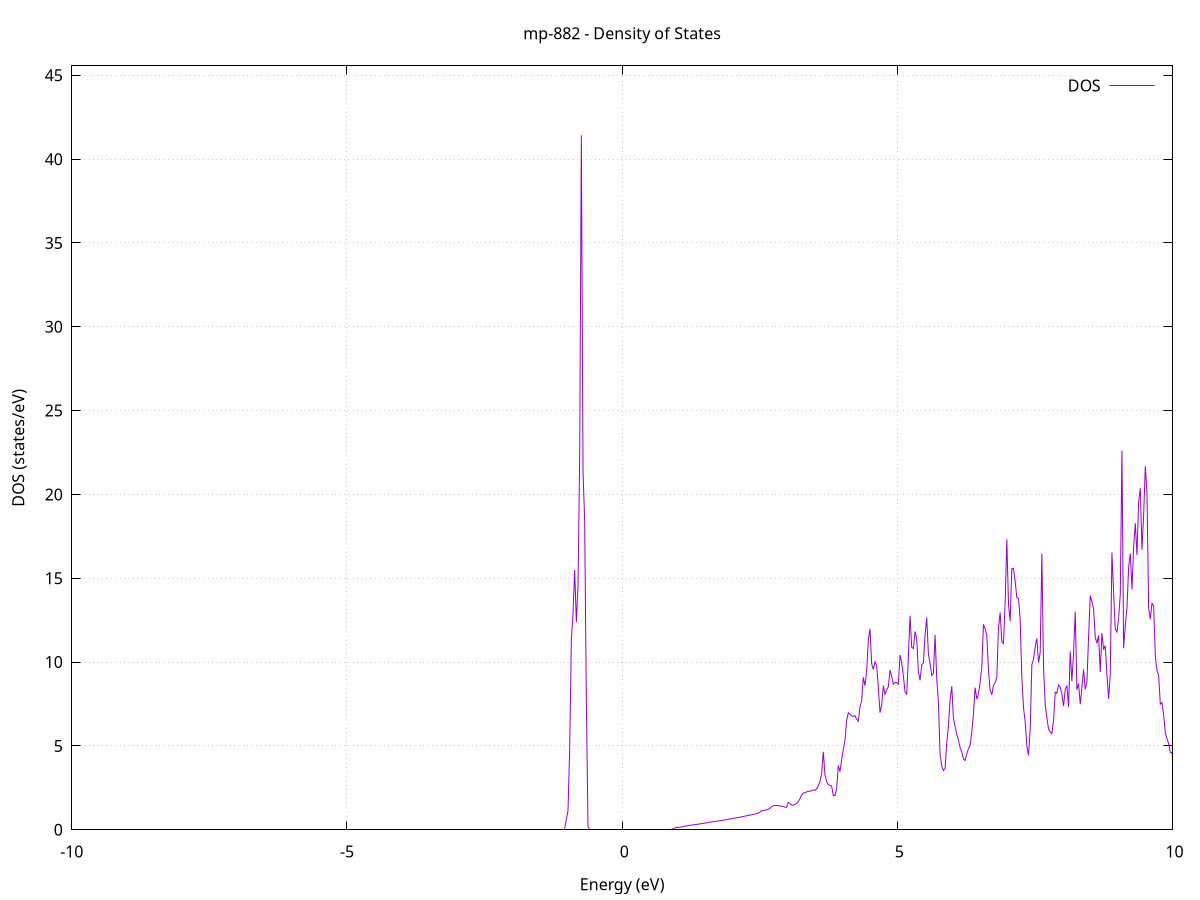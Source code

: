 set title 'mp-882 - Density of States'
set xlabel 'Energy (eV)'
set ylabel 'DOS (states/eV)'
set grid
set xrange [-10:10]
set yrange [0:45.562]
set xzeroaxis lt -1
set terminal png size 800,600
set output 'mp-882_dos_gnuplot.png'
plot '-' using 1:2 with lines title 'DOS'
-30.118800 0.000000
-30.088400 0.000000
-30.058100 0.000000
-30.027800 0.000000
-29.997500 0.000000
-29.967200 0.000000
-29.936900 0.000000
-29.906500 0.000000
-29.876200 0.000000
-29.845900 0.000000
-29.815600 0.000000
-29.785300 0.000000
-29.755000 0.000000
-29.724600 0.000000
-29.694300 0.000000
-29.664000 0.000000
-29.633700 0.000000
-29.603400 0.000000
-29.573000 0.000000
-29.542700 0.000000
-29.512400 0.000000
-29.482100 0.000000
-29.451800 0.000000
-29.421500 0.000000
-29.391100 0.000000
-29.360800 0.000000
-29.330500 0.000000
-29.300200 0.000000
-29.269900 0.000000
-29.239600 0.000000
-29.209200 0.000000
-29.178900 0.000000
-29.148600 0.000000
-29.118300 0.000000
-29.088000 0.000000
-29.057700 0.000000
-29.027300 0.000000
-28.997000 0.000000
-28.966700 0.000000
-28.936400 0.000000
-28.906100 0.000000
-28.875700 0.000000
-28.845400 0.000000
-28.815100 0.000000
-28.784800 0.000000
-28.754500 0.000000
-28.724200 0.000000
-28.693800 0.000000
-28.663500 0.000000
-28.633200 0.000000
-28.602900 0.000000
-28.572600 0.000000
-28.542300 0.000000
-28.511900 0.000000
-28.481600 0.000000
-28.451300 0.000000
-28.421000 0.000000
-28.390700 0.000000
-28.360400 0.000000
-28.330000 0.000000
-28.299700 0.000000
-28.269400 0.000000
-28.239100 0.000000
-28.208800 0.000000
-28.178500 0.000000
-28.148100 0.000000
-28.117800 0.000000
-28.087500 0.000000
-28.057200 0.000000
-28.026900 0.000000
-27.996500 0.000000
-27.966200 0.000000
-27.935900 0.000000
-27.905600 0.000000
-27.875300 0.000000
-27.845000 0.000000
-27.814600 0.000000
-27.784300 0.000000
-27.754000 0.000000
-27.723700 0.000000
-27.693400 0.000000
-27.663100 0.000000
-27.632700 0.000000
-27.602400 0.000000
-27.572100 0.000000
-27.541800 0.000000
-27.511500 0.000000
-27.481200 0.000000
-27.450800 0.000000
-27.420500 0.000000
-27.390200 0.000000
-27.359900 0.143800
-27.329600 3.372100
-27.299200 6.894200
-27.268900 27.564100
-27.238600 14.902000
-27.208300 4.280900
-27.178000 19.085400
-27.147700 45.513800
-27.117300 48.705500
-27.087000 83.078900
-27.056700 53.647200
-27.026400 33.225400
-26.996100 21.752500
-26.965800 40.371100
-26.935400 42.600500
-26.905100 41.628100
-26.874800 39.075900
-26.844500 74.163900
-26.814200 56.000100
-26.783900 85.892400
-26.753500 91.164200
-26.723200 67.051500
-26.692900 82.494100
-26.662600 81.341100
-26.632300 62.983200
-26.601900 30.416400
-26.571600 0.000000
-26.541300 0.000000
-26.511000 0.000000
-26.480700 0.000000
-26.450400 0.000000
-26.420000 0.000000
-26.389700 0.000000
-26.359400 0.000000
-26.329100 0.000000
-26.298800 0.000000
-26.268500 0.000000
-26.238100 0.000000
-26.207800 0.000000
-26.177500 0.000000
-26.147200 0.000000
-26.116900 0.000000
-26.086600 0.000000
-26.056200 0.000000
-26.025900 0.000000
-25.995600 0.000000
-25.965300 0.000000
-25.935000 0.000000
-25.904600 0.000000
-25.874300 0.000000
-25.844000 0.000000
-25.813700 0.000000
-25.783400 0.000000
-25.753100 0.000000
-25.722700 0.000000
-25.692400 0.000000
-25.662100 0.000000
-25.631800 0.000000
-25.601500 0.000000
-25.571200 0.000000
-25.540800 0.000000
-25.510500 0.000000
-25.480200 0.000000
-25.449900 0.000000
-25.419600 0.000000
-25.389300 0.000000
-25.358900 0.000000
-25.328600 0.000000
-25.298300 0.000000
-25.268000 0.000000
-25.237700 0.000000
-25.207400 0.000000
-25.177000 0.000000
-25.146700 0.000000
-25.116400 0.000000
-25.086100 0.000000
-25.055800 0.000000
-25.025400 0.000000
-24.995100 0.000000
-24.964800 0.000000
-24.934500 0.000000
-24.904200 0.000000
-24.873900 0.000000
-24.843500 0.000000
-24.813200 0.000000
-24.782900 0.000000
-24.752600 0.000000
-24.722300 0.000000
-24.692000 0.000000
-24.661600 0.000000
-24.631300 0.000000
-24.601000 0.000000
-24.570700 0.000000
-24.540400 0.000000
-24.510100 0.000000
-24.479700 0.000000
-24.449400 0.000000
-24.419100 0.000000
-24.388800 0.000000
-24.358500 0.000000
-24.328100 0.000000
-24.297800 0.000000
-24.267500 0.000000
-24.237200 0.000000
-24.206900 0.000000
-24.176600 0.000000
-24.146200 0.000000
-24.115900 0.000000
-24.085600 0.000000
-24.055300 0.000000
-24.025000 0.000000
-23.994700 0.000000
-23.964300 0.000000
-23.934000 0.000000
-23.903700 0.000000
-23.873400 0.000000
-23.843100 0.000000
-23.812800 0.000000
-23.782400 0.000000
-23.752100 0.000000
-23.721800 0.000000
-23.691500 0.000000
-23.661200 0.000000
-23.630800 0.000000
-23.600500 0.000000
-23.570200 0.000000
-23.539900 0.000000
-23.509600 0.000000
-23.479300 0.000000
-23.448900 0.000000
-23.418600 0.000000
-23.388300 0.000000
-23.358000 0.000000
-23.327700 0.000000
-23.297400 0.000000
-23.267000 0.000000
-23.236700 0.000000
-23.206400 0.000000
-23.176100 0.000000
-23.145800 0.000000
-23.115500 0.000000
-23.085100 0.000000
-23.054800 0.000000
-23.024500 0.000000
-22.994200 0.000000
-22.963900 0.000000
-22.933600 0.000000
-22.903200 0.000000
-22.872900 0.000000
-22.842600 0.000000
-22.812300 0.000000
-22.782000 0.000000
-22.751600 0.000000
-22.721300 0.000000
-22.691000 0.000000
-22.660700 0.000000
-22.630400 0.000000
-22.600100 0.000000
-22.569700 0.000000
-22.539400 0.000000
-22.509100 0.000000
-22.478800 0.000000
-22.448500 0.000000
-22.418200 0.000000
-22.387800 0.000000
-22.357500 0.000000
-22.327200 0.000000
-22.296900 0.000000
-22.266600 0.000000
-22.236300 0.000000
-22.205900 0.000000
-22.175600 0.000000
-22.145300 0.000000
-22.115000 0.000000
-22.084700 0.000000
-22.054300 0.000000
-22.024000 0.000000
-21.993700 0.000000
-21.963400 0.000000
-21.933100 0.000000
-21.902800 0.000000
-21.872400 0.000000
-21.842100 0.000000
-21.811800 0.000000
-21.781500 0.000000
-21.751200 0.000000
-21.720900 0.000000
-21.690500 0.000000
-21.660200 0.000000
-21.629900 0.000000
-21.599600 0.000000
-21.569300 0.000000
-21.539000 0.000000
-21.508600 0.000000
-21.478300 0.000000
-21.448000 0.000000
-21.417700 0.000000
-21.387400 0.000000
-21.357000 0.000000
-21.326700 0.000000
-21.296400 0.000000
-21.266100 0.000000
-21.235800 0.000000
-21.205500 0.000000
-21.175100 0.000000
-21.144800 0.000000
-21.114500 0.000000
-21.084200 0.000000
-21.053900 0.000000
-21.023600 0.000000
-20.993200 0.000000
-20.962900 0.000000
-20.932600 0.000000
-20.902300 0.000000
-20.872000 0.000000
-20.841700 0.000000
-20.811300 0.000000
-20.781000 0.000000
-20.750700 0.000000
-20.720400 0.000000
-20.690100 0.000000
-20.659700 0.000000
-20.629400 0.000000
-20.599100 0.000000
-20.568800 0.000000
-20.538500 0.000000
-20.508200 0.000000
-20.477800 0.000000
-20.447500 0.000000
-20.417200 0.000000
-20.386900 0.000000
-20.356600 0.000000
-20.326300 0.000000
-20.295900 0.000000
-20.265600 0.000000
-20.235300 0.000000
-20.205000 0.000000
-20.174700 0.000000
-20.144400 0.000000
-20.114000 0.000000
-20.083700 0.000000
-20.053400 0.000000
-20.023100 0.000000
-19.992800 0.000000
-19.962500 0.000000
-19.932100 0.000000
-19.901800 0.000000
-19.871500 0.000000
-19.841200 0.000000
-19.810900 0.000000
-19.780500 0.000000
-19.750200 0.000000
-19.719900 0.000000
-19.689600 0.000000
-19.659300 0.000000
-19.629000 0.000000
-19.598600 0.000000
-19.568300 0.000000
-19.538000 0.000000
-19.507700 0.000000
-19.477400 0.000000
-19.447100 0.000000
-19.416700 0.000000
-19.386400 0.000000
-19.356100 0.000000
-19.325800 0.000000
-19.295500 0.000000
-19.265200 0.000000
-19.234800 0.000000
-19.204500 0.000000
-19.174200 0.000000
-19.143900 0.000000
-19.113600 0.000000
-19.083200 0.000000
-19.052900 0.000000
-19.022600 0.000000
-18.992300 0.000000
-18.962000 0.000000
-18.931700 0.000000
-18.901300 0.000000
-18.871000 0.000000
-18.840700 0.000000
-18.810400 0.000000
-18.780100 0.000000
-18.749800 0.000000
-18.719400 0.000000
-18.689100 0.000000
-18.658800 0.000000
-18.628500 0.000000
-18.598200 0.000000
-18.567900 0.000000
-18.537500 0.000000
-18.507200 0.000000
-18.476900 0.000000
-18.446600 0.000000
-18.416300 0.000000
-18.385900 0.000000
-18.355600 0.000000
-18.325300 0.000000
-18.295000 0.000000
-18.264700 0.000000
-18.234400 0.000000
-18.204000 0.000000
-18.173700 0.000000
-18.143400 0.000000
-18.113100 0.000000
-18.082800 0.000000
-18.052500 0.000000
-18.022100 0.000000
-17.991800 0.000000
-17.961500 0.000000
-17.931200 0.000000
-17.900900 0.000000
-17.870600 0.000000
-17.840200 0.000000
-17.809900 0.000000
-17.779600 0.000000
-17.749300 0.000000
-17.719000 0.000000
-17.688600 0.000000
-17.658300 0.000000
-17.628000 0.000000
-17.597700 0.000000
-17.567400 0.000000
-17.537100 0.000000
-17.506700 0.000000
-17.476400 0.000000
-17.446100 0.000000
-17.415800 0.000000
-17.385500 0.000000
-17.355200 0.000000
-17.324800 0.000000
-17.294500 0.000000
-17.264200 0.000000
-17.233900 0.000000
-17.203600 0.000000
-17.173300 0.000000
-17.142900 0.000000
-17.112600 0.000000
-17.082300 0.000000
-17.052000 0.000000
-17.021700 0.000000
-16.991400 0.000000
-16.961000 0.000000
-16.930700 0.000000
-16.900400 0.000000
-16.870100 0.000000
-16.839800 0.000000
-16.809400 0.000000
-16.779100 0.000000
-16.748800 0.000000
-16.718500 0.000000
-16.688200 0.000000
-16.657900 0.000000
-16.627500 0.000000
-16.597200 0.000000
-16.566900 0.000000
-16.536600 0.000000
-16.506300 0.000000
-16.476000 0.000000
-16.445600 0.000000
-16.415300 0.000000
-16.385000 0.000000
-16.354700 0.000000
-16.324400 0.000000
-16.294100 0.000000
-16.263700 0.000000
-16.233400 0.000000
-16.203100 0.000000
-16.172800 0.000000
-16.142500 0.000000
-16.112100 0.000000
-16.081800 0.000000
-16.051500 0.000000
-16.021200 0.000000
-15.990900 0.000000
-15.960600 0.000000
-15.930200 0.000000
-15.899900 0.000000
-15.869600 0.000000
-15.839300 0.000000
-15.809000 0.000000
-15.778700 0.000000
-15.748300 0.000000
-15.718000 0.000000
-15.687700 0.000000
-15.657400 0.000000
-15.627100 0.000000
-15.596800 0.000000
-15.566400 0.000000
-15.536100 0.000000
-15.505800 0.000000
-15.475500 0.000000
-15.445200 0.000000
-15.414800 0.000000
-15.384500 0.000000
-15.354200 0.000000
-15.323900 0.000000
-15.293600 0.000000
-15.263300 0.000000
-15.232900 0.000000
-15.202600 0.000000
-15.172300 0.000000
-15.142000 0.000000
-15.111700 0.000000
-15.081400 0.000000
-15.051000 0.000000
-15.020700 0.000000
-14.990400 0.000000
-14.960100 0.000000
-14.929800 0.000000
-14.899500 0.000000
-14.869100 0.000000
-14.838800 0.000000
-14.808500 0.000000
-14.778200 0.000000
-14.747900 0.000000
-14.717500 0.000000
-14.687200 0.000000
-14.656900 0.000000
-14.626600 0.000000
-14.596300 0.000000
-14.566000 0.000000
-14.535600 0.000000
-14.505300 0.000000
-14.475000 0.000000
-14.444700 0.000000
-14.414400 0.000000
-14.384100 22.836700
-14.353700 0.000000
-14.323400 0.000000
-14.293100 0.000000
-14.262800 0.000000
-14.232500 0.000000
-14.202200 0.000000
-14.171800 0.000000
-14.141500 0.000000
-14.111200 0.000000
-14.080900 0.000000
-14.050600 0.000000
-14.020300 0.000000
-13.989900 0.000000
-13.959600 0.000000
-13.929300 0.000000
-13.899000 0.000000
-13.868700 0.000000
-13.838300 0.000000
-13.808000 0.000000
-13.777700 0.000000
-13.747400 0.000000
-13.717100 0.000000
-13.686800 0.000000
-13.656400 0.000000
-13.626100 0.000000
-13.595800 0.000000
-13.565500 0.000000
-13.535200 0.000000
-13.504900 0.000000
-13.474500 0.000000
-13.444200 0.000000
-13.413900 0.000000
-13.383600 0.000000
-13.353300 0.000000
-13.323000 0.000000
-13.292600 0.000000
-13.262300 0.000000
-13.232000 0.000000
-13.201700 0.000000
-13.171400 0.000000
-13.141000 0.000000
-13.110700 0.000000
-13.080400 0.000000
-13.050100 0.000000
-13.019800 0.000000
-12.989500 0.000000
-12.959100 0.000000
-12.928800 0.000000
-12.898500 0.000000
-12.868200 0.000000
-12.837900 0.000000
-12.807600 0.000000
-12.777200 0.000000
-12.746900 0.000000
-12.716600 0.000000
-12.686300 0.000000
-12.656000 0.000000
-12.625700 0.000000
-12.595300 0.000000
-12.565000 0.000000
-12.534700 0.000000
-12.504400 0.000000
-12.474100 0.000000
-12.443700 0.000000
-12.413400 0.000000
-12.383100 0.000000
-12.352800 0.000000
-12.322500 0.000000
-12.292200 0.000000
-12.261800 0.000000
-12.231500 0.000000
-12.201200 0.000000
-12.170900 0.000000
-12.140600 0.000000
-12.110300 0.000000
-12.079900 0.000000
-12.049600 0.000000
-12.019300 0.000000
-11.989000 0.000000
-11.958700 0.000000
-11.928400 0.000000
-11.898000 0.000000
-11.867700 0.000000
-11.837400 0.000000
-11.807100 0.000000
-11.776800 0.000000
-11.746500 0.000000
-11.716100 0.000000
-11.685800 0.000000
-11.655500 0.000000
-11.625200 0.000000
-11.594900 0.000000
-11.564500 0.000000
-11.534200 0.000000
-11.503900 0.000000
-11.473600 0.000000
-11.443300 0.000000
-11.413000 0.000000
-11.382600 0.000000
-11.352300 0.000000
-11.322000 0.000000
-11.291700 0.000000
-11.261400 0.000000
-11.231100 0.000000
-11.200700 0.000000
-11.170400 0.000000
-11.140100 0.000000
-11.109800 0.000000
-11.079500 0.000000
-11.049200 0.000000
-11.018800 0.000000
-10.988500 0.000000
-10.958200 0.000000
-10.927900 0.000000
-10.897600 0.000000
-10.867200 0.000000
-10.836900 0.000000
-10.806600 0.000000
-10.776300 0.000000
-10.746000 0.000000
-10.715700 0.000000
-10.685300 0.000000
-10.655000 0.000000
-10.624700 0.000000
-10.594400 0.000000
-10.564100 0.000000
-10.533800 0.000000
-10.503400 0.000000
-10.473100 0.000000
-10.442800 0.000000
-10.412500 0.000000
-10.382200 0.000000
-10.351900 0.000000
-10.321500 0.000000
-10.291200 0.000000
-10.260900 0.000000
-10.230600 0.000000
-10.200300 0.000000
-10.169900 0.000000
-10.139600 0.000000
-10.109300 0.000000
-10.079000 0.000000
-10.048700 0.000000
-10.018400 0.000000
-9.988000 0.000000
-9.957700 0.000000
-9.927400 0.000000
-9.897100 0.000000
-9.866800 0.000000
-9.836500 0.000000
-9.806100 0.000000
-9.775800 0.000000
-9.745500 0.000000
-9.715200 0.000000
-9.684900 0.000000
-9.654600 0.000000
-9.624200 0.000000
-9.593900 0.000000
-9.563600 0.000000
-9.533300 0.000000
-9.503000 0.000000
-9.472600 0.000000
-9.442300 0.000000
-9.412000 0.000000
-9.381700 0.000000
-9.351400 0.000000
-9.321100 0.000000
-9.290700 0.000000
-9.260400 0.000000
-9.230100 0.000000
-9.199800 0.000000
-9.169500 0.000000
-9.139200 0.000000
-9.108800 0.000000
-9.078500 0.000000
-9.048200 0.000000
-9.017900 0.000000
-8.987600 0.000000
-8.957300 0.000000
-8.926900 0.000000
-8.896600 0.000000
-8.866300 0.000000
-8.836000 0.000000
-8.805700 0.000000
-8.775400 0.000000
-8.745000 0.000000
-8.714700 0.000000
-8.684400 0.000000
-8.654100 0.000000
-8.623800 0.000000
-8.593400 0.000000
-8.563100 0.000000
-8.532800 0.000000
-8.502500 0.000000
-8.472200 0.000000
-8.441900 0.000000
-8.411500 0.000000
-8.381200 0.000000
-8.350900 0.000000
-8.320600 0.000000
-8.290300 0.000000
-8.260000 0.000000
-8.229600 0.000000
-8.199300 0.000000
-8.169000 0.000000
-8.138700 0.000000
-8.108400 0.000000
-8.078100 0.000000
-8.047700 0.000000
-8.017400 0.000000
-7.987100 0.000000
-7.956800 0.000000
-7.926500 0.000000
-7.896100 0.000000
-7.865800 0.000000
-7.835500 0.000000
-7.805200 0.000000
-7.774900 0.000000
-7.744600 0.000000
-7.714200 0.000000
-7.683900 0.000000
-7.653600 0.000000
-7.623300 0.000000
-7.593000 0.000000
-7.562700 0.000000
-7.532300 0.000000
-7.502000 0.000000
-7.471700 0.000000
-7.441400 0.000000
-7.411100 0.000000
-7.380800 0.000000
-7.350400 0.000000
-7.320100 0.000000
-7.289800 0.000000
-7.259500 0.000000
-7.229200 0.000000
-7.198800 0.000000
-7.168500 0.000000
-7.138200 0.000000
-7.107900 0.000000
-7.077600 0.000000
-7.047300 0.000000
-7.016900 0.000000
-6.986600 0.000000
-6.956300 0.000000
-6.926000 0.000000
-6.895700 0.000000
-6.865400 0.000000
-6.835000 0.000000
-6.804700 0.000000
-6.774400 0.000000
-6.744100 0.000000
-6.713800 0.000000
-6.683500 0.000000
-6.653100 0.000000
-6.622800 0.000000
-6.592500 0.000000
-6.562200 0.000000
-6.531900 0.000000
-6.501500 0.000000
-6.471200 0.000000
-6.440900 0.000000
-6.410600 0.000000
-6.380300 0.000000
-6.350000 0.000000
-6.319600 0.000000
-6.289300 0.000000
-6.259000 0.000000
-6.228700 0.000000
-6.198400 0.000000
-6.168100 0.000000
-6.137700 0.000000
-6.107400 0.000000
-6.077100 0.000000
-6.046800 0.000000
-6.016500 0.000000
-5.986200 0.000000
-5.955800 0.000000
-5.925500 0.000000
-5.895200 0.000000
-5.864900 0.000000
-5.834600 0.000000
-5.804300 0.000000
-5.773900 0.000000
-5.743600 0.000000
-5.713300 0.000000
-5.683000 0.000000
-5.652700 0.000000
-5.622300 0.000000
-5.592000 0.000000
-5.561700 0.000000
-5.531400 0.000000
-5.501100 0.000000
-5.470800 0.000000
-5.440400 0.000000
-5.410100 0.000000
-5.379800 0.000000
-5.349500 0.000000
-5.319200 0.000000
-5.288900 0.000000
-5.258500 0.000000
-5.228200 0.000000
-5.197900 0.000000
-5.167600 0.000000
-5.137300 0.000000
-5.107000 0.000000
-5.076600 0.000000
-5.046300 0.000000
-5.016000 0.000000
-4.985700 0.000000
-4.955400 0.000000
-4.925000 0.000000
-4.894700 0.000000
-4.864400 0.000000
-4.834100 0.000000
-4.803800 0.000000
-4.773500 0.000000
-4.743100 0.000000
-4.712800 0.000000
-4.682500 0.000000
-4.652200 0.000000
-4.621900 0.000000
-4.591600 0.000000
-4.561200 0.000000
-4.530900 0.000000
-4.500600 0.000000
-4.470300 0.000000
-4.440000 0.000000
-4.409700 0.000000
-4.379300 0.000000
-4.349000 0.000000
-4.318700 0.000000
-4.288400 0.000000
-4.258100 0.000000
-4.227700 0.000000
-4.197400 0.000000
-4.167100 0.000000
-4.136800 0.000000
-4.106500 0.000000
-4.076200 0.000000
-4.045800 0.000000
-4.015500 0.000000
-3.985200 0.000000
-3.954900 0.000000
-3.924600 0.000000
-3.894300 0.000000
-3.863900 0.000000
-3.833600 0.000000
-3.803300 0.000000
-3.773000 0.000000
-3.742700 0.000000
-3.712400 0.000000
-3.682000 0.000000
-3.651700 0.000000
-3.621400 0.000000
-3.591100 0.000000
-3.560800 0.000000
-3.530400 0.000000
-3.500100 0.000000
-3.469800 0.000000
-3.439500 0.000000
-3.409200 0.000000
-3.378900 0.000000
-3.348500 0.000000
-3.318200 0.000000
-3.287900 0.000000
-3.257600 0.000000
-3.227300 0.000000
-3.197000 0.000000
-3.166600 0.000000
-3.136300 0.000000
-3.106000 0.000000
-3.075700 0.000000
-3.045400 0.000000
-3.015100 0.000000
-2.984700 0.000000
-2.954400 0.000000
-2.924100 0.000000
-2.893800 0.000000
-2.863500 0.000000
-2.833200 0.000000
-2.802800 0.000000
-2.772500 0.000000
-2.742200 0.000000
-2.711900 0.000000
-2.681600 0.000000
-2.651200 0.000000
-2.620900 0.000000
-2.590600 0.000000
-2.560300 0.000000
-2.530000 0.000000
-2.499700 0.000000
-2.469300 0.000000
-2.439000 0.000000
-2.408700 0.000000
-2.378400 0.000000
-2.348100 0.000000
-2.317800 0.000000
-2.287400 0.000000
-2.257100 0.000000
-2.226800 0.000000
-2.196500 0.000000
-2.166200 0.000000
-2.135900 0.000000
-2.105500 0.000000
-2.075200 0.000000
-2.044900 0.000000
-2.014600 0.000000
-1.984300 0.000000
-1.953900 0.000000
-1.923600 0.000000
-1.893300 0.000000
-1.863000 0.000000
-1.832700 0.000000
-1.802400 0.000000
-1.772000 0.000000
-1.741700 0.000000
-1.711400 0.000000
-1.681100 0.000000
-1.650800 0.000000
-1.620500 0.000000
-1.590100 0.000000
-1.559800 0.000000
-1.529500 0.000000
-1.499200 0.000000
-1.468900 0.000000
-1.438600 0.000000
-1.408200 0.000000
-1.377900 0.000000
-1.347600 0.000000
-1.317300 0.000000
-1.287000 0.000000
-1.256600 0.000000
-1.226300 0.000000
-1.196000 0.000000
-1.165700 0.000000
-1.135400 0.000000
-1.105100 0.000000
-1.074700 0.000000
-1.044400 0.000000
-1.014100 0.616900
-0.983800 1.132000
-0.953500 4.761400
-0.923200 11.331400
-0.892800 12.870900
-0.862500 15.493000
-0.832200 12.386600
-0.801900 14.550700
-0.771600 22.221100
-0.741300 41.420000
-0.710900 21.366000
-0.680600 18.404200
-0.650300 7.629700
-0.620000 0.199600
-0.589700 0.000000
-0.559400 0.000000
-0.529000 0.000000
-0.498700 0.000000
-0.468400 0.000000
-0.438100 0.000000
-0.407800 0.000000
-0.377400 0.000000
-0.347100 0.000000
-0.316800 0.000000
-0.286500 0.000000
-0.256200 0.000000
-0.225900 0.000000
-0.195500 0.000000
-0.165200 0.000000
-0.134900 0.000000
-0.104600 0.000000
-0.074300 0.000000
-0.044000 0.000000
-0.013600 0.000000
0.016700 0.000000
0.047000 0.000000
0.077300 0.000000
0.107600 0.000000
0.137900 0.000000
0.168300 0.000000
0.198600 0.000000
0.228900 0.000000
0.259200 0.000000
0.289500 0.000000
0.319900 0.000000
0.350200 0.000000
0.380500 0.000000
0.410800 0.000000
0.441100 0.000000
0.471400 0.000000
0.501800 0.000000
0.532100 0.000000
0.562400 0.000000
0.592700 0.000000
0.623000 0.000000
0.653300 0.000000
0.683700 0.000000
0.714000 0.000000
0.744300 0.000000
0.774600 0.000000
0.804900 0.000000
0.835200 0.000000
0.865600 0.004000
0.895900 0.022500
0.926200 0.056200
0.956500 0.103100
0.986800 0.135900
1.017200 0.148000
1.047500 0.150600
1.077800 0.168200
1.108100 0.187800
1.138400 0.208200
1.168700 0.229400
1.199100 0.250300
1.229400 0.267500
1.259700 0.279600
1.290000 0.291800
1.320300 0.304700
1.350600 0.318800
1.381000 0.334100
1.411300 0.349600
1.441600 0.365200
1.471900 0.380800
1.502200 0.396900
1.532500 0.414400
1.562900 0.432900
1.593200 0.451000
1.623500 0.465000
1.653800 0.479300
1.684100 0.494100
1.714500 0.509000
1.744800 0.523700
1.775100 0.538300
1.805400 0.554100
1.835700 0.571200
1.866000 0.589300
1.896400 0.607200
1.926700 0.625400
1.957000 0.643700
1.987300 0.662400
2.017600 0.680800
2.047900 0.698300
2.078300 0.715200
2.108600 0.733400
2.138900 0.751900
2.169200 0.771400
2.199500 0.791700
2.229800 0.812400
2.260200 0.833400
2.290500 0.854100
2.320800 0.874800
2.351100 0.895800
2.381400 0.917300
2.411700 0.939700
2.442100 0.964500
2.472400 0.989200
2.502700 1.050700
2.533000 1.142600
2.563300 1.137800
2.593700 1.164300
2.624000 1.191400
2.654300 1.218700
2.684600 1.277600
2.714900 1.380900
2.745200 1.428500
2.775600 1.449700
2.805900 1.450400
2.836200 1.442800
2.866500 1.427200
2.896800 1.401900
2.927100 1.378400
2.957500 1.356600
2.987800 1.331000
3.018100 1.635500
3.048400 1.574900
3.078700 1.465300
3.109000 1.467000
3.139400 1.502700
3.169700 1.574500
3.200000 1.676300
3.230300 1.847700
3.260600 2.069800
3.291000 2.187800
3.321300 2.209400
3.351600 2.257900
3.381900 2.293100
3.412200 2.296800
3.442500 2.334200
3.472900 2.373000
3.503200 2.346800
3.533500 2.442000
3.563800 2.615300
3.594100 2.878100
3.624400 3.339000
3.654800 4.648500
3.685100 3.279600
3.715400 2.887700
3.745700 2.690200
3.776000 2.644500
3.806300 2.609900
3.836700 2.033400
3.867000 2.045900
3.897300 2.437200
3.927600 3.828600
3.957900 3.467100
3.988300 4.183000
4.018600 4.791500
4.048900 5.325000
4.079200 6.508500
4.109500 6.980100
4.139800 6.897000
4.170200 6.788300
4.200500 6.768200
4.230800 6.805400
4.261100 6.594900
4.291400 6.478700
4.321700 7.333200
4.352100 7.709400
4.382400 9.092000
4.412700 8.589000
4.443000 9.498000
4.473300 11.325300
4.503600 11.981400
4.534000 9.894700
4.564300 9.560700
4.594600 10.018100
4.624900 9.786800
4.655200 8.479000
4.685600 6.987800
4.715900 7.446800
4.746200 8.600700
4.776500 8.057200
4.806800 8.343200
4.837100 8.536800
4.867500 9.526900
4.897800 9.153700
4.928100 8.680000
4.958400 8.797200
4.988700 8.784500
5.019000 8.693400
5.049400 10.422000
5.079700 9.962200
5.110000 9.162800
5.140300 8.211700
5.170600 8.085700
5.200900 10.308900
5.231300 12.764100
5.261600 10.883900
5.291900 10.808500
5.322200 11.825200
5.352500 11.363700
5.382800 9.441700
5.413200 8.915000
5.443500 9.825000
5.473800 9.957600
5.504100 11.603500
5.534400 12.660400
5.564800 10.474900
5.595100 9.901700
5.625400 9.202000
5.655700 9.332300
5.686000 11.622200
5.716300 9.010100
5.746700 7.622800
5.777000 4.513800
5.807300 3.787200
5.837600 3.539000
5.867900 3.651000
5.898200 5.177900
5.928600 6.180500
5.958900 7.742700
5.989200 8.553900
6.019500 6.641100
6.049800 6.171100
6.080100 5.684000
6.110500 5.353700
6.140800 4.896800
6.171100 4.624600
6.201400 4.222500
6.231700 4.133900
6.262100 4.515800
6.292400 4.842500
6.322700 5.039400
6.353000 5.861100
6.383300 6.905700
6.413600 8.474200
6.444000 7.796800
6.474300 8.127300
6.504600 8.770500
6.534900 9.714500
6.565200 12.253100
6.595500 11.987400
6.625900 11.577200
6.656200 9.494300
6.686500 8.325300
6.716800 8.048700
6.747100 8.624700
6.777400 8.769500
6.807800 9.091100
6.838100 12.023800
6.868400 12.956000
6.898700 11.203000
6.929000 11.112100
6.959400 13.601100
6.989700 17.329800
7.020000 13.458000
7.050300 12.439300
7.080600 15.573700
7.110900 15.599400
7.141300 14.807100
7.171600 13.848600
7.201900 13.812400
7.232200 12.513500
7.262500 9.078200
7.292800 7.293000
7.323200 6.432300
7.353500 5.028700
7.383800 4.426200
7.414100 5.963700
7.444400 9.834600
7.474700 10.193600
7.505100 10.906000
7.535400 11.413700
7.565700 9.971500
7.596000 10.564400
7.626300 16.465000
7.656700 9.719400
7.687000 7.480600
7.717300 6.694100
7.747600 6.008200
7.777900 5.846700
7.808200 5.733500
7.838600 6.485500
7.868900 8.209500
7.899200 8.138200
7.929500 8.633700
7.959800 8.505400
7.990100 8.089000
8.020500 7.385600
8.050800 8.360000
8.081100 8.601700
8.111400 7.327100
8.141700 10.642000
8.172000 8.859500
8.202400 10.548600
8.232700 13.006100
8.263000 8.347400
8.293300 8.734300
8.323600 7.485500
8.353900 8.503100
8.384300 9.566100
8.414600 8.382000
8.444900 8.789200
8.475200 11.493400
8.505500 13.971500
8.535900 13.608400
8.566200 13.189300
8.596500 11.498200
8.626800 11.122800
8.657100 11.586000
8.687400 9.404700
8.717800 11.735300
8.748100 10.748400
8.778400 10.985200
8.808700 9.209900
8.839000 7.820200
8.869300 9.265300
8.899700 16.529600
8.930000 14.123800
8.960300 11.971800
8.990600 11.791300
9.020900 12.619300
9.051200 14.029200
9.081600 22.614100
9.111900 10.831900
9.142200 12.183200
9.172500 13.213400
9.202800 15.644800
9.233200 16.477600
9.263500 14.353100
9.293800 16.878100
9.324100 18.282800
9.354400 16.384700
9.384700 19.554800
9.415100 20.368400
9.445400 16.701600
9.475700 18.764700
9.506000 21.684200
9.536300 20.074000
9.566600 13.223900
9.597000 12.571300
9.627300 13.512500
9.657600 13.367700
9.687900 10.323100
9.718200 9.491200
9.748500 9.188500
9.778900 7.494100
9.809200 7.586000
9.839500 6.820800
9.869800 5.798600
9.900100 5.425800
9.930500 5.133900
9.960800 4.617500
9.991100 4.596400
10.021400 3.804300
10.051700 3.410600
10.082000 3.241000
10.112400 3.285400
10.142700 3.713800
10.173000 3.889400
10.203300 3.643800
10.233600 3.459100
10.263900 3.349500
10.294300 3.369200
10.324600 3.305400
10.354900 3.549800
10.385200 3.404500
10.415500 3.406100
10.445800 3.193500
10.476200 3.754000
10.506500 3.797600
10.536800 3.613200
10.567100 3.454200
10.597400 3.499000
10.627800 3.784200
10.658100 3.387100
10.688400 2.660100
10.718700 2.734900
10.749000 2.831500
10.779300 3.131900
10.809700 3.406100
10.840000 3.968400
10.870300 4.520600
10.900600 4.268500
10.930900 4.093700
10.961200 3.857600
10.991600 3.678500
11.021900 3.291500
11.052200 2.664600
11.082500 2.408700
11.112800 2.223900
11.143100 2.166700
11.173500 2.125300
11.203800 2.162600
11.234100 2.159200
11.264400 2.184500
11.294700 2.232000
11.325000 2.276700
11.355400 2.342300
11.385700 2.379400
11.416000 2.346400
11.446300 2.346900
11.476600 2.358900
11.507000 2.361900
11.537300 2.373800
11.567600 2.394400
11.597900 2.403400
11.628200 2.445200
11.658500 2.676100
11.688900 2.571900
11.719200 2.561700
11.749500 2.543100
11.779800 2.516200
11.810100 2.483700
11.840400 2.443700
11.870800 2.400400
11.901100 2.366800
11.931400 2.336900
11.961700 2.318500
11.992000 2.363100
12.022300 2.342500
12.052700 2.333100
12.083000 2.334600
12.113300 2.338800
12.143600 2.341200
12.173900 2.345900
12.204300 2.361700
12.234600 2.365300
12.264900 2.362300
12.295200 2.353900
12.325500 2.371400
12.355800 2.406900
12.386200 2.477200
12.416500 2.903600
12.446800 2.636300
12.477100 2.352000
12.507400 2.264400
12.537700 2.197100
12.568100 2.187300
12.598400 2.256900
12.628700 2.133900
12.659000 2.012900
12.689300 1.934900
12.719600 1.872800
12.750000 1.830500
12.780300 1.817000
12.810600 1.786700
12.840900 1.759200
12.871200 1.734800
12.901600 1.749900
12.931900 1.764200
12.962200 1.788000
12.992500 1.608300
13.022800 1.502600
13.053100 1.465800
13.083500 1.422800
13.113800 1.385100
13.144100 1.342100
13.174400 1.299100
13.204700 1.244200
13.235000 1.174800
13.265400 1.111700
13.295700 1.135400
13.326000 1.253800
13.356300 1.302600
13.386600 1.365300
13.416900 1.445200
13.447300 1.417900
13.477600 1.395700
13.507900 1.354600
13.538200 1.259700
13.568500 1.197600
13.598800 1.192700
13.629200 1.218900
13.659500 1.236600
13.689800 1.249200
13.720100 1.235600
13.750400 1.197000
13.780800 1.135100
13.811100 1.016700
13.841400 0.866000
13.871700 0.764200
13.902000 0.656700
13.932300 0.555600
13.962700 0.479700
13.993000 0.434900
14.023300 0.629900
14.053600 0.578600
14.083900 0.514200
14.114200 0.522300
14.144600 0.579700
14.174900 0.800500
14.205200 1.012600
14.235500 0.934800
14.265800 1.166800
14.296100 1.238600
14.326500 1.279900
14.356800 1.383500
14.387100 1.512800
14.417400 1.623900
14.447700 1.645000
14.478100 1.601600
14.508400 1.580300
14.538700 1.613100
14.569000 1.625900
14.599300 1.806500
14.629600 1.937600
14.660000 2.107400
14.690300 2.217400
14.720600 2.397400
14.750900 2.394700
14.781200 2.772400
14.811500 3.466200
14.841900 3.894600
14.872200 4.126700
14.902500 4.524800
14.932800 4.358300
14.963100 4.056300
14.993400 3.900300
15.023800 3.633700
15.054100 3.475000
15.084400 3.017100
15.114700 2.788300
15.145000 2.653500
15.175400 2.595100
15.205700 2.700900
15.236000 2.928700
15.266300 3.053300
15.296600 3.200300
15.326900 3.323300
15.357300 3.474800
15.387600 3.734900
15.417900 3.982600
15.448200 4.214200
15.478500 4.341500
15.508800 4.273400
15.539200 4.118200
15.569500 3.800000
15.599800 3.647800
15.630100 3.519100
15.660400 3.474400
15.690700 3.423400
15.721100 3.346300
15.751400 3.236800
15.781700 3.301700
15.812000 3.433100
15.842300 3.248500
15.872700 3.159400
15.903000 3.121800
15.933300 3.089500
15.963600 3.039900
15.993900 2.953800
16.024200 2.818000
16.054600 2.749100
16.084900 2.726800
16.115200 2.737500
16.145500 2.782300
16.175800 2.799600
16.206100 2.892100
16.236500 2.797700
16.266800 2.485200
16.297100 2.463600
16.327400 2.550600
16.357700 2.595500
16.388000 2.637800
16.418400 2.814500
16.448700 2.927100
16.479000 3.055100
16.509300 3.013700
16.539600 3.036400
16.569900 2.981900
16.600300 2.954800
16.630600 2.928200
16.660900 3.008600
16.691200 3.022000
16.721500 3.080200
16.751900 3.145600
16.782200 3.263300
16.812500 3.386900
16.842800 3.537900
16.873100 3.729400
16.903400 3.872900
16.933800 4.059200
16.964100 4.260000
16.994400 4.343400
17.024700 4.571600
17.055000 4.494900
17.085300 4.313900
17.115700 4.264900
17.146000 4.191900
17.176300 4.085800
17.206600 4.022200
17.236900 3.901200
17.267200 3.836200
17.297600 3.829200
17.327900 3.839900
17.358200 3.821500
17.388500 3.782200
17.418800 3.737300
17.449200 3.728200
17.479500 3.796800
17.509800 3.883900
17.540100 3.939800
17.570400 3.807300
17.600700 3.789400
17.631100 3.833000
17.661400 3.760200
17.691700 3.701200
17.722000 3.699500
17.752300 3.713100
17.782600 3.576400
17.813000 3.481400
17.843300 3.444600
17.873600 3.392500
17.903900 3.199500
17.934200 3.083500
17.964500 3.003500
17.994900 2.948200
18.025200 2.934900
18.055500 3.146200
18.085800 3.003200
18.116100 2.992900
18.146500 3.017300
18.176800 3.088000
18.207100 3.068000
18.237400 3.106900
18.267700 3.149300
18.298000 3.196700
18.328400 3.414100
18.358700 3.184000
18.389000 3.192000
18.419300 3.208400
18.449600 3.223900
18.479900 3.302800
18.510300 3.427700
18.540600 3.465400
18.570900 3.541500
18.601200 3.480200
18.631500 3.447300
18.661800 3.457600
18.692200 3.272100
18.722500 3.402700
18.752800 3.512400
18.783100 3.471700
18.813400 3.759500
18.843800 4.036100
18.874100 3.997300
18.904400 4.137300
18.934700 4.051900
18.965000 4.012500
18.995300 4.041900
19.025700 4.115500
19.056000 4.141900
19.086300 4.436200
19.116600 4.551000
19.146900 4.427900
19.177200 4.559600
19.207600 4.578500
19.237900 5.048000
19.268200 5.138400
19.298500 5.414300
19.328800 5.053000
19.359100 4.341400
19.389500 4.150300
19.419800 4.046000
19.450100 3.905900
19.480400 3.819900
19.510700 3.830900
19.541000 3.745400
19.571400 3.684100
19.601700 3.657100
19.632000 3.666200
19.662300 3.939700
19.692600 4.365200
19.723000 4.002000
19.753300 3.519800
19.783600 3.405700
19.813900 3.342900
19.844200 3.276200
19.874500 3.188500
19.904900 3.185200
19.935200 3.268800
19.965500 3.374500
19.995800 3.579300
20.026100 3.770900
20.056400 3.737200
20.086800 3.508600
20.117100 3.359200
20.147400 3.489700
20.177700 3.917900
20.208000 4.412400
20.238300 4.253100
20.268700 4.327300
20.299000 4.379900
20.329300 4.422100
20.359600 4.525100
20.389900 4.405100
20.420300 4.298400
20.450600 4.136600
20.480900 4.209300
20.511200 4.229200
20.541500 4.237200
20.571800 4.331800
20.602200 4.173300
20.632500 4.129000
20.662800 4.355400
20.693100 4.447100
20.723400 4.481300
20.753700 4.440400
20.784100 4.267800
20.814400 3.908800
20.844700 3.635800
20.875000 3.590000
20.905300 3.732000
20.935600 3.811900
20.966000 4.108100
20.996300 4.270000
21.026600 4.502400
21.056900 4.730900
21.087200 5.103400
21.117600 4.980200
21.147900 4.713100
21.178200 5.016700
21.208500 4.880800
21.238800 4.014200
21.269100 3.775700
21.299500 3.782900
21.329800 3.768000
21.360100 3.963000
21.390400 4.686800
21.420700 4.497000
21.451000 4.478000
21.481400 4.476400
21.511700 4.413300
21.542000 5.024900
21.572300 4.546500
21.602600 4.622100
21.632900 4.935100
21.663300 4.682600
21.693600 4.370800
21.723900 4.085300
21.754200 3.817300
21.784500 3.438000
21.814900 3.114900
21.845200 3.036900
21.875500 2.943900
21.905800 2.949700
21.936100 3.046300
21.966400 3.304400
21.996800 3.396600
22.027100 3.479700
22.057400 3.683400
22.087700 3.755600
22.118000 3.942600
22.148300 3.923200
22.178700 4.099500
22.209000 3.890600
22.239300 3.724700
22.269600 3.698800
22.299900 3.873800
22.330200 4.084100
22.360600 4.265000
22.390900 4.345700
22.421200 4.231500
22.451500 4.234100
22.481800 4.230300
22.512100 3.964900
22.542500 3.774900
22.572800 3.663600
22.603100 3.631000
22.633400 3.578200
22.663700 3.583900
22.694100 3.592100
22.724400 3.773100
22.754700 3.864800
22.785000 3.566400
22.815300 3.536000
22.845600 3.506100
22.876000 3.446800
22.906300 3.346900
22.936600 3.324200
22.966900 3.372300
22.997200 3.460800
23.027500 3.500400
23.057900 3.423300
23.088200 3.442500
23.118500 3.268300
23.148800 3.044200
23.179100 3.100600
23.209400 3.215700
23.239800 3.543700
23.270100 4.003200
23.300400 3.844900
23.330700 3.410900
23.361000 3.231500
23.391400 3.082100
23.421700 2.981900
23.452000 3.000400
23.482300 2.965900
23.512600 3.206200
23.542900 3.073500
23.573300 3.355600
23.603600 3.717100
23.633900 3.926800
23.664200 3.814500
23.694500 3.639600
23.724800 3.764300
23.755200 3.874300
23.785500 3.896200
23.815800 3.978800
23.846100 4.096500
23.876400 4.235800
23.906700 4.554800
23.937100 4.710100
23.967400 4.556900
23.997700 4.101500
24.028000 3.995600
24.058300 3.992600
24.088700 3.932400
24.119000 3.930800
24.149300 3.805900
24.179600 3.874700
24.209900 4.021400
24.240200 4.236700
24.270600 4.067000
24.300900 4.231400
24.331200 4.288200
24.361500 4.406100
24.391800 4.452100
24.422100 4.245300
24.452500 3.959000
24.482800 3.555300
24.513100 3.390300
24.543400 3.313600
24.573700 3.341500
24.604000 3.305700
24.634400 3.352200
24.664700 3.354700
24.695000 3.313300
24.725300 3.319600
24.755600 3.415600
24.785900 3.567000
24.816300 3.565400
24.846600 3.763200
24.876900 3.839700
24.907200 4.228000
24.937500 4.371300
24.967900 4.493900
24.998200 4.663000
25.028500 4.649900
25.058800 4.588900
25.089100 4.459900
25.119400 4.216900
25.149800 4.037300
25.180100 4.011300
25.210400 4.117400
25.240700 3.911700
25.271000 3.821000
25.301300 3.948000
25.331700 4.201900
25.362000 4.384800
25.392300 4.306100
25.422600 4.113400
25.452900 3.919600
25.483200 3.691800
25.513600 3.449900
25.543900 3.287000
25.574200 3.182200
25.604500 3.104500
25.634800 3.026900
25.665200 3.021600
25.695500 3.109900
25.725800 3.016900
25.756100 2.736700
25.786400 2.892500
25.816700 3.161500
25.847100 2.618800
25.877400 2.604100
25.907700 2.619700
25.938000 2.677900
25.968300 2.711100
25.998600 2.438900
26.029000 2.138400
26.059300 1.940000
26.089600 1.761100
26.119900 1.608500
26.150200 1.430000
26.180500 1.302600
26.210900 1.269700
26.241200 1.189000
26.271500 1.095400
26.301800 1.009300
26.332100 0.966500
26.362500 0.933400
26.392800 0.904200
26.423100 0.876300
26.453400 0.849900
26.483700 0.825800
26.514000 0.809200
26.544400 0.785200
26.574700 0.765100
26.605000 0.744900
26.635300 0.713800
26.665600 0.701000
26.695900 0.688000
26.726300 0.676300
26.756600 0.664800
26.786900 0.653900
26.817200 0.636100
26.847500 0.627000
26.877800 0.615000
26.908200 0.600100
26.938500 0.583300
26.968800 0.567300
26.999100 0.567500
27.029400 0.574600
27.059800 0.578900
27.090100 0.559900
27.120400 0.533000
27.150700 0.524500
27.181000 0.539400
27.211300 0.549700
27.241700 0.545200
27.272000 0.530600
27.302300 0.506000
27.332600 0.477800
27.362900 0.461000
27.393200 0.471900
27.423600 0.507700
27.453900 0.523300
27.484200 0.502700
27.514500 0.487500
27.544800 0.476600
27.575100 0.464000
27.605500 0.451000
27.635800 0.436400
27.666100 0.417600
27.696400 0.379300
27.726700 0.189800
27.757000 0.001200
27.787400 0.000000
27.817700 0.000000
27.848000 0.000000
27.878300 0.000000
27.908600 0.000000
27.939000 0.000000
27.969300 0.000000
27.999600 0.000000
28.029900 0.000000
28.060200 0.000000
28.090500 0.000000
28.120900 0.000000
28.151200 0.000000
28.181500 0.000000
28.211800 0.000000
28.242100 0.000000
28.272400 0.000000
28.302800 0.000000
28.333100 0.000000
28.363400 0.000000
28.393700 0.000000
28.424000 0.000000
28.454300 0.000000
28.484700 0.000000
28.515000 0.000000
28.545300 0.000000
28.575600 0.000000
28.605900 0.000000
28.636300 0.000000
28.666600 0.000000
28.696900 0.000000
28.727200 0.000000
28.757500 0.000000
28.787800 0.000000
28.818200 0.000000
28.848500 0.000000
28.878800 0.000000
28.909100 0.000000
28.939400 0.000000
28.969700 0.000000
29.000100 0.000000
29.030400 0.000000
29.060700 0.000000
29.091000 0.000000
29.121300 0.000000
29.151600 0.000000
29.182000 0.000000
29.212300 0.000000
29.242600 0.000000
29.272900 0.000000
29.303200 0.000000
29.333600 0.000000
29.363900 0.000000
29.394200 0.000000
29.424500 0.000000
29.454800 0.000000
29.485100 0.000000
29.515500 0.000000
29.545800 0.000000
29.576100 0.000000
29.606400 0.000000
29.636700 0.000000
29.667000 0.000000
29.697400 0.000000
29.727700 0.000000
29.758000 0.000000
29.788300 0.000000
29.818600 0.000000
29.848900 0.000000
29.879300 0.000000
29.909600 0.000000
29.939900 0.000000
29.970200 0.000000
30.000500 0.000000
30.030900 0.000000
30.061200 0.000000
30.091500 0.000000
30.121800 0.000000
30.152100 0.000000
30.182400 0.000000
30.212800 0.000000
30.243100 0.000000
30.273400 0.000000
30.303700 0.000000
30.334000 0.000000
30.364300 0.000000
30.394700 0.000000
30.425000 0.000000
30.455300 0.000000
30.485600 0.000000
30.515900 0.000000
e

